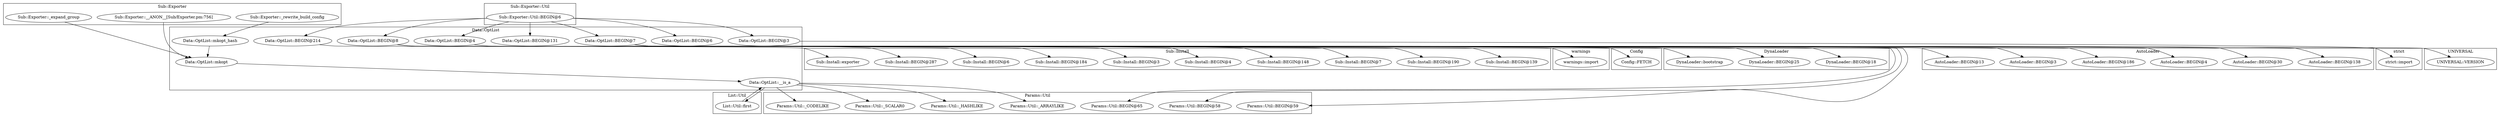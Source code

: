 digraph {
graph [overlap=false]
subgraph cluster_Sub_Exporter {
	label="Sub::Exporter";
	"Sub::Exporter::_rewrite_build_config";
	"Sub::Exporter::_expand_group";
	"Sub::Exporter::__ANON__[Sub/Exporter.pm:756]";
}
subgraph cluster_Config {
	label="Config";
	"Config::FETCH";
}
subgraph cluster_DynaLoader {
	label="DynaLoader";
	"DynaLoader::BEGIN@18";
	"DynaLoader::BEGIN@25";
	"DynaLoader::bootstrap";
}
subgraph cluster_warnings {
	label="warnings";
	"warnings::import";
}
subgraph cluster_Data_OptList {
	label="Data::OptList";
	"Data::OptList::BEGIN@214";
	"Data::OptList::mkopt_hash";
	"Data::OptList::BEGIN@131";
	"Data::OptList::mkopt";
	"Data::OptList::BEGIN@4";
	"Data::OptList::BEGIN@7";
	"Data::OptList::BEGIN@3";
	"Data::OptList::BEGIN@8";
	"Data::OptList::BEGIN@6";
	"Data::OptList::__is_a";
}
subgraph cluster_strict {
	label="strict";
	"strict::import";
}
subgraph cluster_Params_Util {
	label="Params::Util";
	"Params::Util::_SCALAR0";
	"Params::Util::_CODELIKE";
	"Params::Util::_ARRAYLIKE";
	"Params::Util::BEGIN@65";
	"Params::Util::_HASHLIKE";
	"Params::Util::BEGIN@58";
	"Params::Util::BEGIN@59";
}
subgraph cluster_Sub_Install {
	label="Sub::Install";
	"Sub::Install::BEGIN@148";
	"Sub::Install::exporter";
	"Sub::Install::BEGIN@4";
	"Sub::Install::BEGIN@3";
	"Sub::Install::BEGIN@184";
	"Sub::Install::BEGIN@6";
	"Sub::Install::BEGIN@287";
	"Sub::Install::BEGIN@139";
	"Sub::Install::BEGIN@190";
	"Sub::Install::BEGIN@7";
}
subgraph cluster_AutoLoader {
	label="AutoLoader";
	"AutoLoader::BEGIN@138";
	"AutoLoader::BEGIN@30";
	"AutoLoader::BEGIN@4";
	"AutoLoader::BEGIN@186";
	"AutoLoader::BEGIN@3";
	"AutoLoader::BEGIN@13";
}
subgraph cluster_List_Util {
	label="List::Util";
	"List::Util::first";
}
subgraph cluster_UNIVERSAL {
	label="UNIVERSAL";
	"UNIVERSAL::VERSION";
}
subgraph cluster_Sub_Exporter_Util {
	label="Sub::Exporter::Util";
	"Sub::Exporter::Util::BEGIN@6";
}
"Data::OptList::BEGIN@7" -> "AutoLoader::BEGIN@138";
"Data::OptList::BEGIN@7" -> "AutoLoader::BEGIN@3";
"Sub::Exporter::Util::BEGIN@6" -> "Data::OptList::BEGIN@4";
"Sub::Exporter::Util::BEGIN@6" -> "Data::OptList::BEGIN@8";
"Data::OptList::BEGIN@7" -> "DynaLoader::bootstrap";
"Data::OptList::BEGIN@7" -> "Params::Util::BEGIN@59";
"Data::OptList::BEGIN@214" -> "Sub::Install::exporter";
"Data::OptList::BEGIN@8" -> "Sub::Install::BEGIN@4";
"Data::OptList::__is_a" -> "Params::Util::_HASHLIKE";
"Sub::Exporter::Util::BEGIN@6" -> "Data::OptList::BEGIN@214";
"Data::OptList::BEGIN@7" -> "DynaLoader::BEGIN@25";
"Data::OptList::BEGIN@8" -> "Sub::Install::BEGIN@190";
"Data::OptList::mkopt_hash" -> "Data::OptList::mkopt";
"Sub::Exporter::__ANON__[Sub/Exporter.pm:756]" -> "Data::OptList::mkopt";
"Sub::Exporter::_expand_group" -> "Data::OptList::mkopt";
"Data::OptList::BEGIN@8" -> "Sub::Install::BEGIN@148";
"Data::OptList::BEGIN@7" -> "AutoLoader::BEGIN@13";
"List::Util::first" -> "Data::OptList::__is_a";
"Data::OptList::mkopt" -> "Data::OptList::__is_a";
"Sub::Exporter::Util::BEGIN@6" -> "Data::OptList::BEGIN@7";
"Data::OptList::BEGIN@8" -> "Sub::Install::BEGIN@287";
"Data::OptList::BEGIN@7" -> "AutoLoader::BEGIN@4";
"Data::OptList::BEGIN@7" -> "Params::Util::BEGIN@65";
"Data::OptList::BEGIN@8" -> "Sub::Install::BEGIN@3";
"Data::OptList::BEGIN@8" -> "Sub::Install::BEGIN@6";
"Sub::Exporter::Util::BEGIN@6" -> "Data::OptList::BEGIN@3";
"Sub::Exporter::Util::BEGIN@6" -> "Data::OptList::BEGIN@6";
"Data::OptList::__is_a" -> "Params::Util::_ARRAYLIKE";
"Data::OptList::BEGIN@7" -> "Params::Util::BEGIN@58";
"Data::OptList::BEGIN@4" -> "warnings::import";
"Data::OptList::BEGIN@8" -> "Sub::Install::BEGIN@7";
"Data::OptList::BEGIN@7" -> "AutoLoader::BEGIN@186";
"Data::OptList::BEGIN@8" -> "Sub::Install::BEGIN@184";
"Data::OptList::__is_a" -> "Params::Util::_CODELIKE";
"Data::OptList::BEGIN@8" -> "Sub::Install::BEGIN@139";
"Data::OptList::BEGIN@7" -> "DynaLoader::BEGIN@18";
"Sub::Exporter::Util::BEGIN@6" -> "Data::OptList::BEGIN@131";
"Data::OptList::__is_a" -> "Params::Util::_SCALAR0";
"Data::OptList::BEGIN@7" -> "Config::FETCH";
"Sub::Exporter::_rewrite_build_config" -> "Data::OptList::mkopt_hash";
"Data::OptList::__is_a" -> "List::Util::first";
"Data::OptList::BEGIN@8" -> "UNIVERSAL::VERSION";
"Data::OptList::BEGIN@3" -> "strict::import";
"Data::OptList::BEGIN@7" -> "AutoLoader::BEGIN@30";
}
